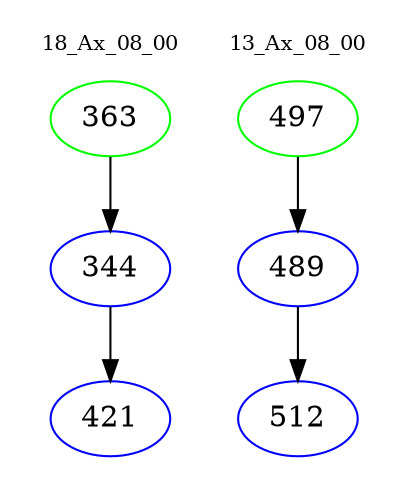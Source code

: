 digraph{
subgraph cluster_0 {
color = white
label = "18_Ax_08_00";
fontsize=10;
T0_363 [label="363", color="green"]
T0_363 -> T0_344 [color="black"]
T0_344 [label="344", color="blue"]
T0_344 -> T0_421 [color="black"]
T0_421 [label="421", color="blue"]
}
subgraph cluster_1 {
color = white
label = "13_Ax_08_00";
fontsize=10;
T1_497 [label="497", color="green"]
T1_497 -> T1_489 [color="black"]
T1_489 [label="489", color="blue"]
T1_489 -> T1_512 [color="black"]
T1_512 [label="512", color="blue"]
}
}
